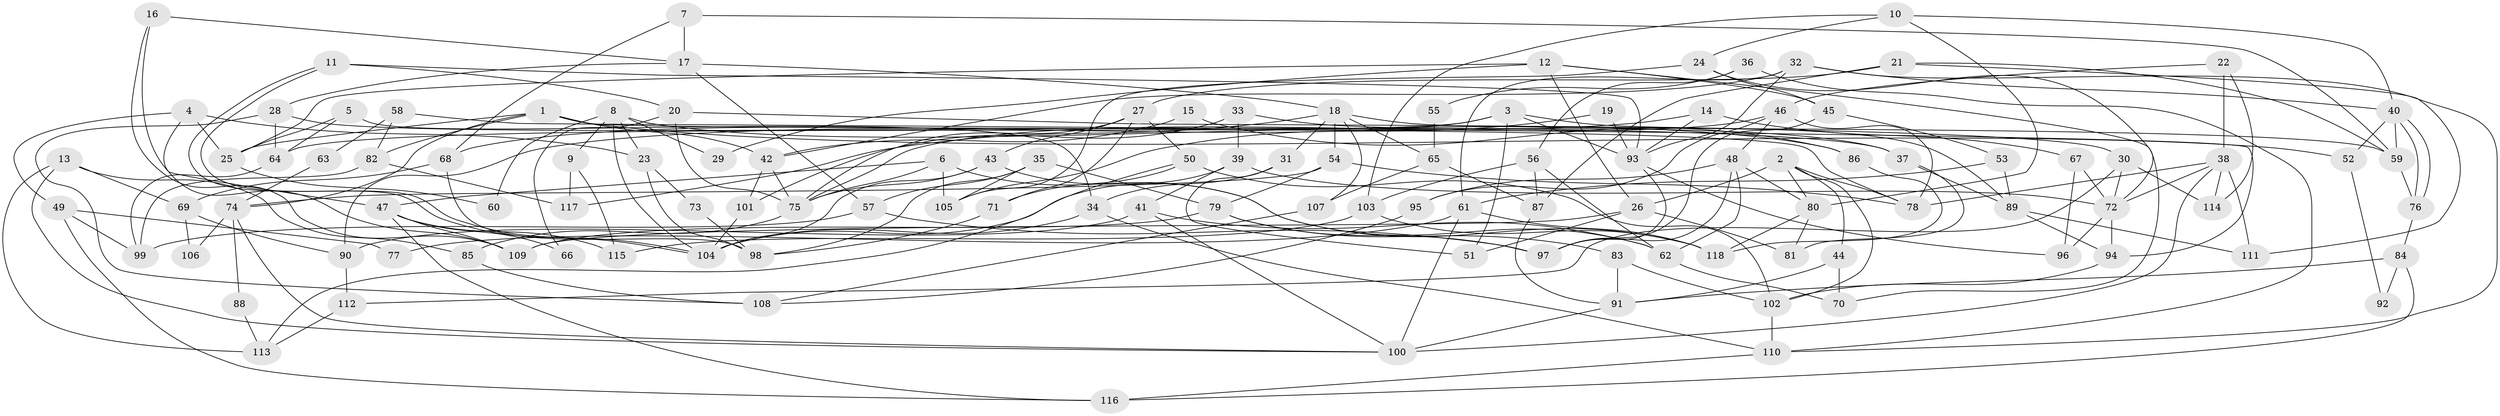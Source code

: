 // Generated by graph-tools (version 1.1) at 2025/36/03/09/25 02:36:25]
// undirected, 118 vertices, 236 edges
graph export_dot {
graph [start="1"]
  node [color=gray90,style=filled];
  1;
  2;
  3;
  4;
  5;
  6;
  7;
  8;
  9;
  10;
  11;
  12;
  13;
  14;
  15;
  16;
  17;
  18;
  19;
  20;
  21;
  22;
  23;
  24;
  25;
  26;
  27;
  28;
  29;
  30;
  31;
  32;
  33;
  34;
  35;
  36;
  37;
  38;
  39;
  40;
  41;
  42;
  43;
  44;
  45;
  46;
  47;
  48;
  49;
  50;
  51;
  52;
  53;
  54;
  55;
  56;
  57;
  58;
  59;
  60;
  61;
  62;
  63;
  64;
  65;
  66;
  67;
  68;
  69;
  70;
  71;
  72;
  73;
  74;
  75;
  76;
  77;
  78;
  79;
  80;
  81;
  82;
  83;
  84;
  85;
  86;
  87;
  88;
  89;
  90;
  91;
  92;
  93;
  94;
  95;
  96;
  97;
  98;
  99;
  100;
  101;
  102;
  103;
  104;
  105;
  106;
  107;
  108;
  109;
  110;
  111;
  112;
  113;
  114;
  115;
  116;
  117;
  118;
  1 -- 78;
  1 -- 42;
  1 -- 25;
  1 -- 52;
  1 -- 74;
  1 -- 82;
  2 -- 102;
  2 -- 78;
  2 -- 26;
  2 -- 44;
  2 -- 80;
  3 -- 51;
  3 -- 64;
  3 -- 68;
  3 -- 89;
  3 -- 93;
  4 -- 23;
  4 -- 109;
  4 -- 25;
  4 -- 49;
  5 -- 25;
  5 -- 34;
  5 -- 64;
  6 -- 75;
  6 -- 118;
  6 -- 47;
  6 -- 105;
  7 -- 17;
  7 -- 59;
  7 -- 68;
  8 -- 104;
  8 -- 9;
  8 -- 23;
  8 -- 29;
  8 -- 60;
  8 -- 86;
  9 -- 115;
  9 -- 117;
  10 -- 24;
  10 -- 80;
  10 -- 40;
  10 -- 103;
  11 -- 104;
  11 -- 104;
  11 -- 93;
  11 -- 20;
  12 -- 45;
  12 -- 25;
  12 -- 26;
  12 -- 29;
  12 -- 70;
  13 -- 100;
  13 -- 85;
  13 -- 69;
  13 -- 113;
  14 -- 90;
  14 -- 93;
  14 -- 67;
  15 -- 86;
  15 -- 42;
  16 -- 17;
  16 -- 109;
  16 -- 47;
  17 -- 18;
  17 -- 28;
  17 -- 57;
  18 -- 54;
  18 -- 59;
  18 -- 31;
  18 -- 65;
  18 -- 107;
  18 -- 117;
  19 -- 105;
  19 -- 93;
  20 -- 75;
  20 -- 30;
  20 -- 66;
  21 -- 111;
  21 -- 87;
  21 -- 27;
  21 -- 59;
  22 -- 38;
  22 -- 46;
  22 -- 114;
  23 -- 98;
  23 -- 73;
  24 -- 105;
  24 -- 72;
  24 -- 45;
  25 -- 60;
  26 -- 51;
  26 -- 81;
  26 -- 109;
  27 -- 43;
  27 -- 50;
  27 -- 71;
  27 -- 75;
  28 -- 108;
  28 -- 64;
  28 -- 37;
  30 -- 112;
  30 -- 72;
  30 -- 114;
  31 -- 34;
  31 -- 51;
  32 -- 93;
  32 -- 40;
  32 -- 42;
  32 -- 61;
  32 -- 110;
  33 -- 101;
  33 -- 37;
  33 -- 39;
  34 -- 110;
  34 -- 104;
  35 -- 98;
  35 -- 79;
  35 -- 57;
  35 -- 105;
  36 -- 56;
  36 -- 110;
  36 -- 55;
  37 -- 81;
  37 -- 89;
  38 -- 72;
  38 -- 114;
  38 -- 78;
  38 -- 100;
  38 -- 111;
  39 -- 72;
  39 -- 41;
  39 -- 104;
  40 -- 76;
  40 -- 76;
  40 -- 52;
  40 -- 59;
  41 -- 100;
  41 -- 62;
  41 -- 90;
  42 -- 75;
  42 -- 101;
  43 -- 62;
  43 -- 104;
  43 -- 75;
  44 -- 91;
  44 -- 70;
  45 -- 53;
  45 -- 97;
  46 -- 48;
  46 -- 75;
  46 -- 78;
  46 -- 95;
  47 -- 66;
  47 -- 109;
  47 -- 115;
  47 -- 116;
  48 -- 62;
  48 -- 97;
  48 -- 80;
  48 -- 95;
  49 -- 116;
  49 -- 77;
  49 -- 99;
  50 -- 102;
  50 -- 71;
  50 -- 113;
  52 -- 92;
  53 -- 89;
  53 -- 61;
  54 -- 79;
  54 -- 78;
  54 -- 74;
  55 -- 65;
  56 -- 62;
  56 -- 103;
  56 -- 87;
  57 -- 97;
  57 -- 99;
  58 -- 94;
  58 -- 82;
  58 -- 63;
  59 -- 76;
  61 -- 100;
  61 -- 77;
  61 -- 118;
  62 -- 70;
  63 -- 74;
  64 -- 99;
  65 -- 87;
  65 -- 107;
  67 -- 96;
  67 -- 72;
  68 -- 69;
  68 -- 98;
  69 -- 90;
  69 -- 106;
  71 -- 98;
  72 -- 94;
  72 -- 96;
  73 -- 98;
  74 -- 88;
  74 -- 100;
  74 -- 106;
  75 -- 85;
  76 -- 84;
  79 -- 97;
  79 -- 109;
  79 -- 83;
  80 -- 81;
  80 -- 118;
  82 -- 99;
  82 -- 117;
  83 -- 91;
  83 -- 102;
  84 -- 116;
  84 -- 91;
  84 -- 92;
  85 -- 108;
  86 -- 118;
  87 -- 91;
  88 -- 113;
  89 -- 94;
  89 -- 111;
  90 -- 112;
  91 -- 100;
  93 -- 97;
  93 -- 96;
  94 -- 102;
  95 -- 108;
  101 -- 104;
  102 -- 110;
  103 -- 118;
  103 -- 115;
  107 -- 108;
  110 -- 116;
  112 -- 113;
}
